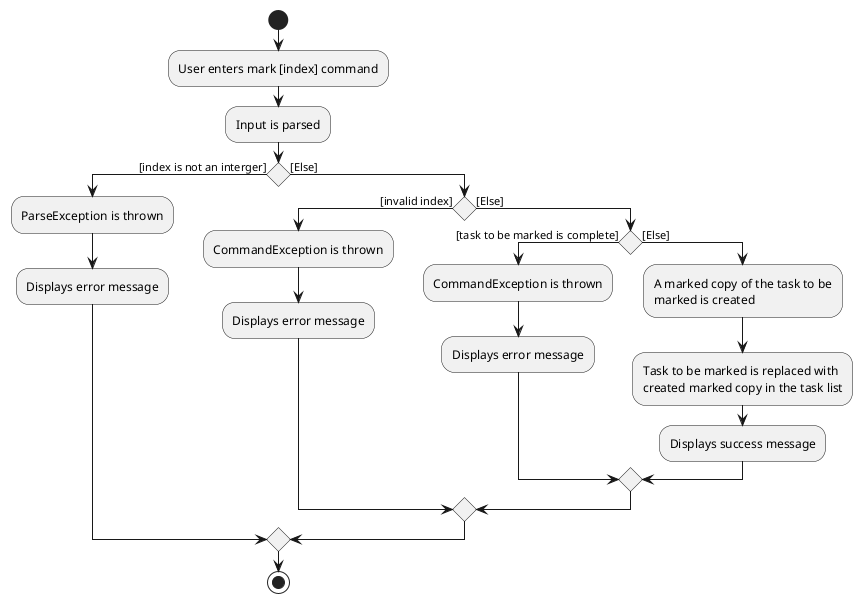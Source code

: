 @startuml
start
:User enters mark [index] command;
:Input is parsed;
if () then ([index is not an interger])
    :ParseException is thrown;
    :Displays error message;
else ([Else])
    if () then ([invalid index])
        :CommandException is thrown;
        :Displays error message;
    else ([Else])
        if() then ([task to be marked is complete])
            :CommandException is thrown;
            :Displays error message;
        else ([Else])
            :A marked copy of the task to be
            marked is created;
            :Task to be marked is replaced with
            created marked copy in the task list;
            :Displays success message;
        endif
    endif
endif

stop
@enduml

